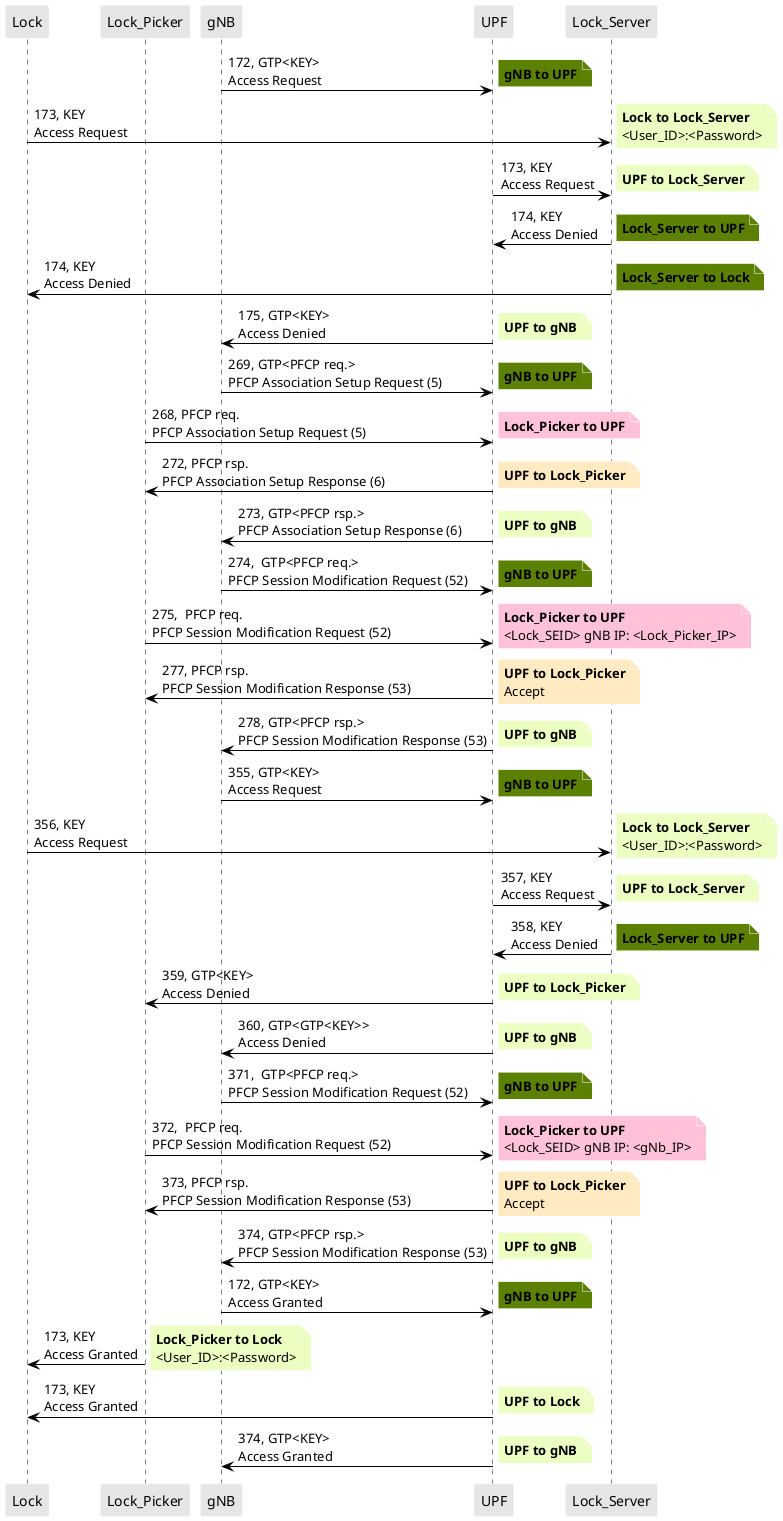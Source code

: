 @startuml
skinparam shadowing false
skinparam NoteBorderColor white
skinparam sequence {
    ArrowColor black
    LifeLineBorderColor black
    LifeLineBackgroundColor black
    ParticipantBorderColor white
    ParticipantBackgroundColor #e6e6e6
}
participant "Lock"
participant "Lock_Picker"
participant "gNB"
participant "UPF"
participant "Lock_Server"

"gNB" -> "UPF": 172, GTP<KEY>\nAccess Request
note right #5C8001
**gNB to UPF**
end note

"Lock" -> "Lock_Server": 173, KEY\nAccess Request
note right #EDFEC2
**Lock to Lock_Server**
<User_ID>:<Password>
end note

"UPF" -> "Lock_Server": 173, KEY\nAccess Request
note right #EDFEC2
**UPF to Lock_Server**
end note

"Lock_Server" -> "UPF": 174, KEY\nAccess Denied
note right #5C8001
**Lock_Server to UPF**
end note

"Lock_Server" -> "Lock": 174, KEY\nAccess Denied
note right #5C8001
**Lock_Server to Lock**
end note

"UPF" -> "gNB": 175, GTP<KEY>\nAccess Denied

note right #EDFEC2
**UPF to gNB**
end note


"gNB" -> "UPF": 269, GTP<PFCP req.>\nPFCP Association Setup Request (5)
note right #5C8001
**gNB to UPF**
end note

"Lock_Picker" -> "UPF": 268, PFCP req.\nPFCP Association Setup Request (5)

note right #FFC2D9
**Lock_Picker to UPF**
end note

"UPF" -> "Lock_Picker": 272, PFCP rsp.\nPFCP Association Setup Response (6)

note right #FFEAC2
**UPF to Lock_Picker**
end note

"UPF" -> "gNB": 273, GTP<PFCP rsp.>\nPFCP Association Setup Response (6)

note right #EDFEC2
**UPF to gNB**
end note


"gNB" -> "UPF": 274,  GTP<PFCP req.>\nPFCP Session Modification Request (52)

note right #5C8001
**gNB to UPF**
end note

"Lock_Picker" -> "UPF": 275,  PFCP req.\nPFCP Session Modification Request (52)

note right #FFC2D9
**Lock_Picker to UPF**
<Lock_SEID> gNB IP: <Lock_Picker_IP>
end note

"UPF" -> "Lock_Picker": 277, PFCP rsp.\nPFCP Session Modification Response (53)

note right #FFEAC2
**UPF to Lock_Picker**
Accept
end note

"UPF" -> "gNB": 278, GTP<PFCP rsp.>\nPFCP Session Modification Response (53)

note right #EDFEC2
**UPF to gNB**
end note


"gNB" -> "UPF": 355, GTP<KEY>\nAccess Request
note right #5C8001
**gNB to UPF**
end note

"Lock" -> "Lock_Server": 356, KEY\nAccess Request
note right #EDFEC2
**Lock to Lock_Server**
<User_ID>:<Password>
end note

"UPF" -> "Lock_Server": 357, KEY\nAccess Request
note right #EDFEC2
**UPF to Lock_Server**
end note

"Lock_Server" -> "UPF": 358, KEY\nAccess Denied
note right #5C8001
**Lock_Server to UPF**
end note

"UPF" -> "Lock_Picker": 359, GTP<KEY>\nAccess Denied

note right #EDFEC2
**UPF to Lock_Picker**
end note

"UPF" -> "gNB": 360, GTP<GTP<KEY>>\nAccess Denied

note right #EDFEC2
**UPF to gNB**
end note


"gNB" -> "UPF": 371,  GTP<PFCP req.>\nPFCP Session Modification Request (52)

note right #5C8001
**gNB to UPF**
end note

"Lock_Picker" -> "UPF": 372,  PFCP req.\nPFCP Session Modification Request (52)

note right #FFC2D9
**Lock_Picker to UPF**
<Lock_SEID> gNB IP: <gNb_IP>
end note

"UPF" -> "Lock_Picker": 373, PFCP rsp.\nPFCP Session Modification Response (53)

note right #FFEAC2
**UPF to Lock_Picker**
Accept
end note

"UPF" -> "gNB": 374, GTP<PFCP rsp.>\nPFCP Session Modification Response (53)

note right #EDFEC2
**UPF to gNB**
end note

"gNB" -> "UPF": 172, GTP<KEY>\nAccess Granted
note right #5C8001
**gNB to UPF**
end note

"Lock_Picker" -> "Lock": 173, KEY\nAccess Granted
note right #EDFEC2
**Lock_Picker to Lock**
<User_ID>:<Password>
end note

"UPF" -> "Lock": 173, KEY\nAccess Granted
note right #EDFEC2
**UPF to Lock**
end note

"UPF" -> "gNB": 374, GTP<KEY>\nAccess Granted

note right #EDFEC2
**UPF to gNB**
end note
@enduml
